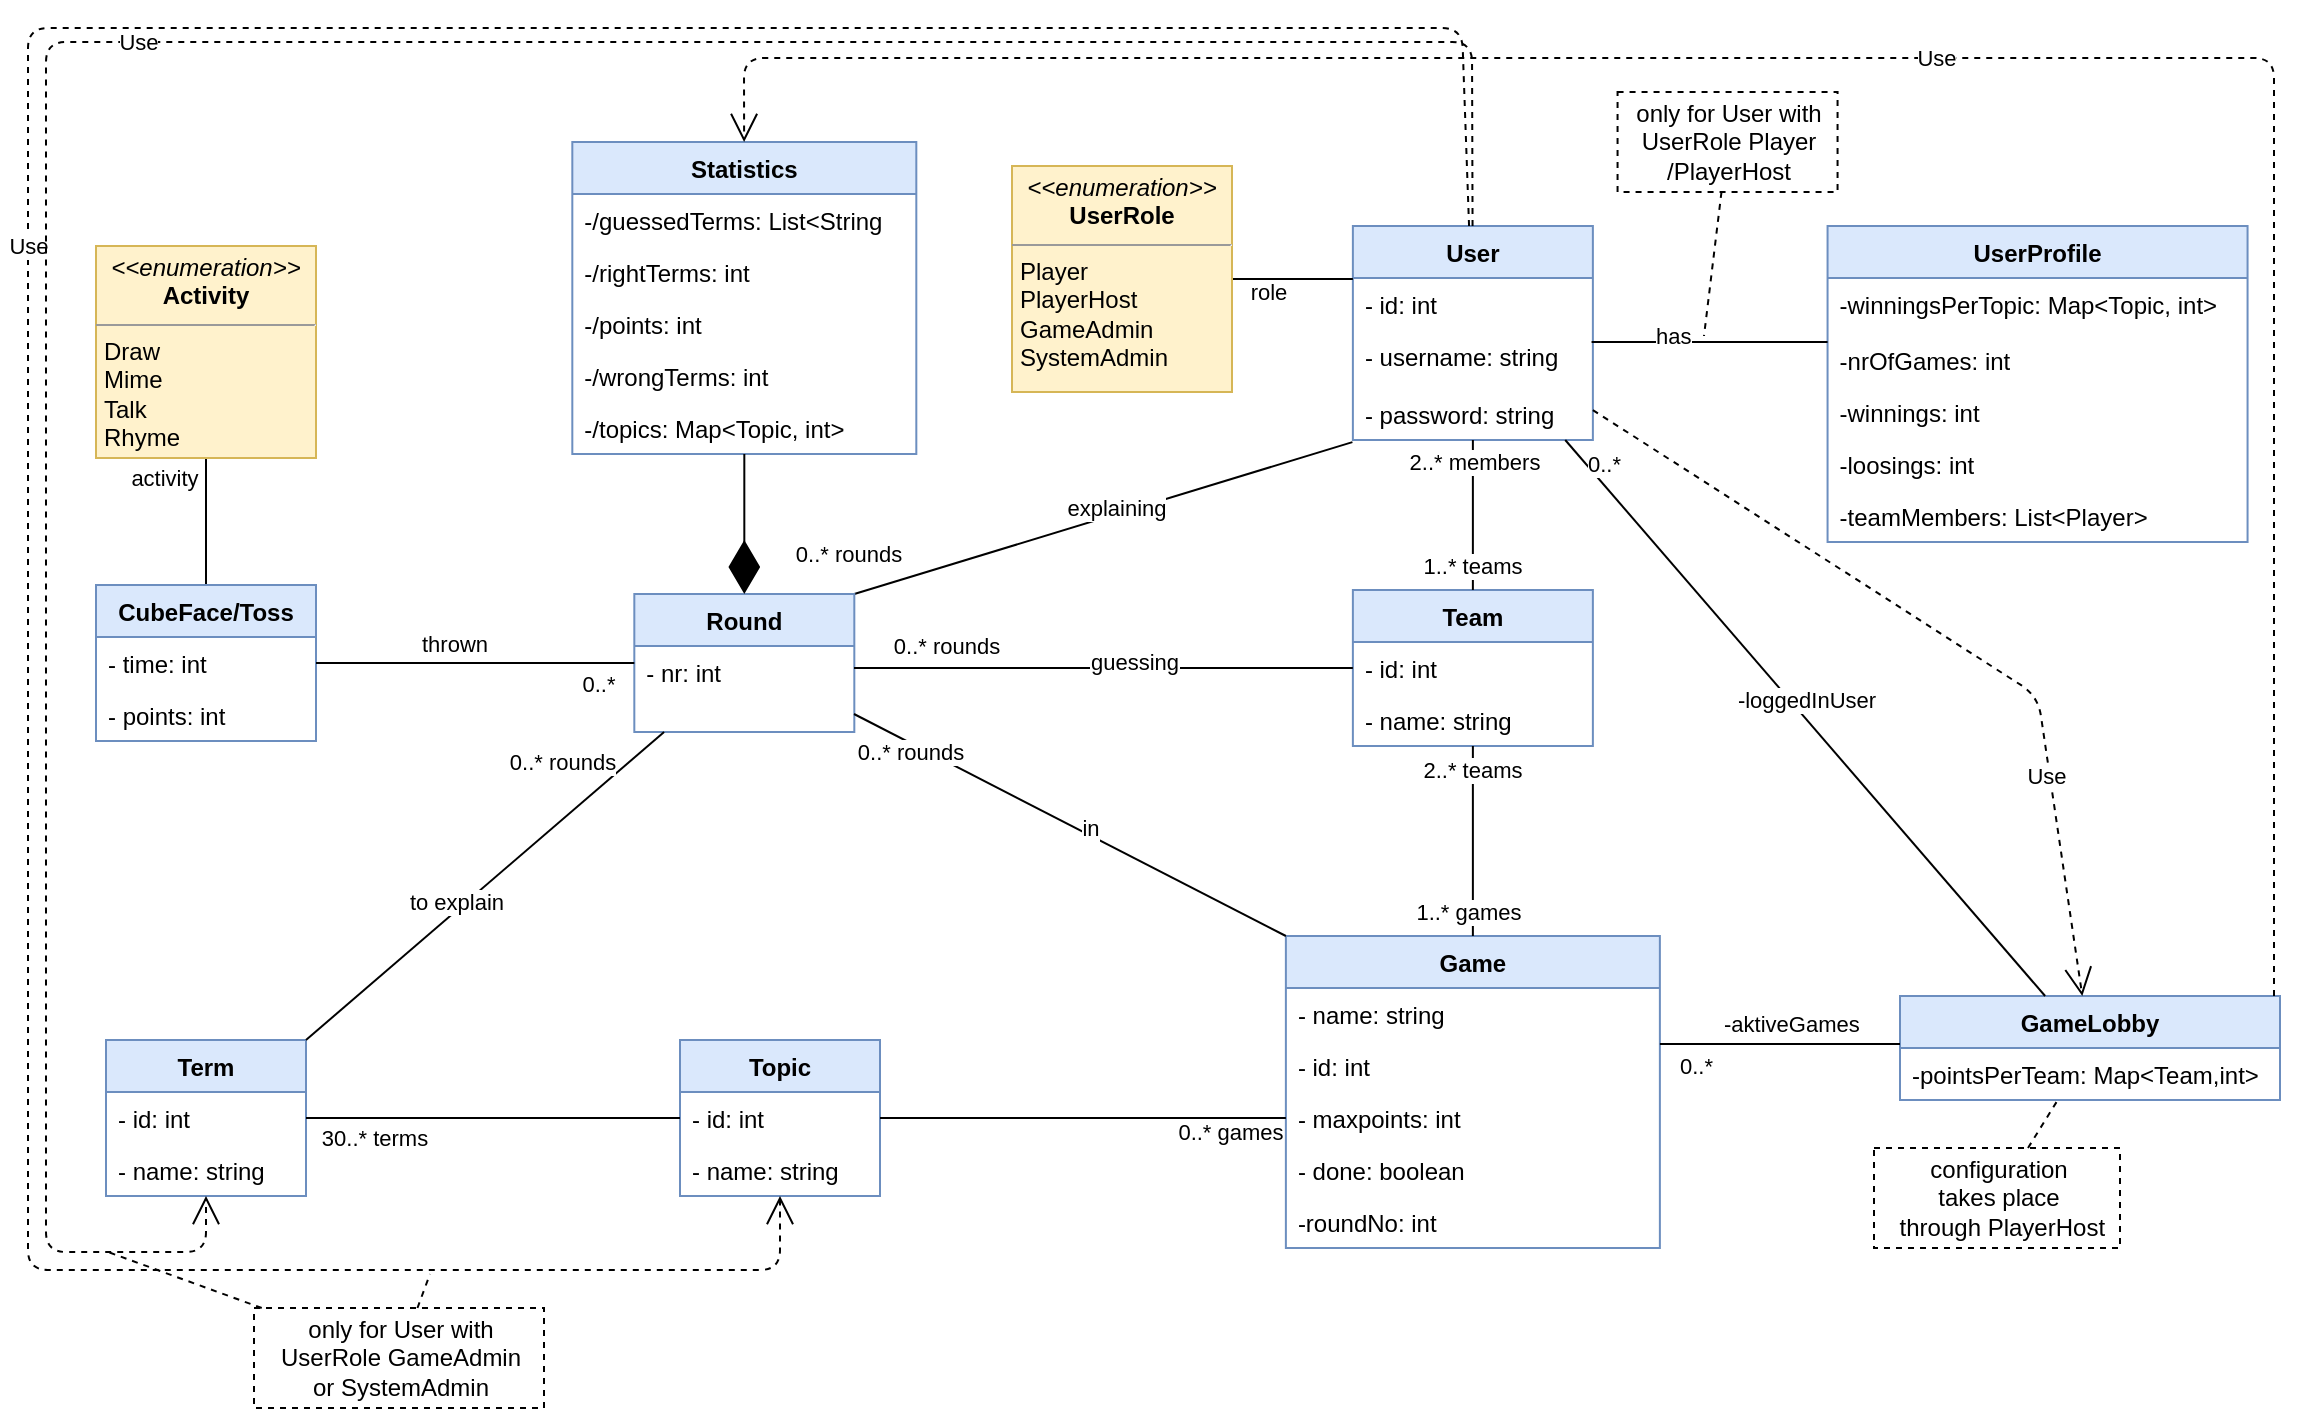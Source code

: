 <mxfile version="14.4.9" type="device"><diagram id="x_NA4deysEJHLA-lDIzr" name="Seite-1"><mxGraphModel dx="1422" dy="707" grid="0" gridSize="10" guides="1" tooltips="1" connect="1" arrows="1" fold="1" page="1" pageScale="1" pageWidth="1169" pageHeight="827" math="0" shadow="0"><root><mxCell id="0"/><mxCell id="1" parent="0"/><mxCell id="78UvX9WIQL5GHPiApA8K-1" value="User" style="swimlane;fontStyle=1;childLayout=stackLayout;horizontal=1;startSize=26;fillColor=#dae8fc;horizontalStack=0;resizeParent=1;resizeParentMax=0;resizeLast=0;collapsible=1;marginBottom=0;strokeColor=#6c8ebf;" parent="1" vertex="1"><mxGeometry x="688.44" y="123" width="120" height="107" as="geometry"/></mxCell><mxCell id="78UvX9WIQL5GHPiApA8K-2" value="- id: int" style="text;strokeColor=none;fillColor=none;align=left;verticalAlign=top;spacingLeft=4;spacingRight=4;overflow=hidden;rotatable=0;points=[[0,0.5],[1,0.5]];portConstraint=eastwest;" parent="78UvX9WIQL5GHPiApA8K-1" vertex="1"><mxGeometry y="26" width="120" height="26" as="geometry"/></mxCell><mxCell id="78UvX9WIQL5GHPiApA8K-3" value="- username: string" style="text;strokeColor=none;fillColor=none;align=left;verticalAlign=top;spacingLeft=4;spacingRight=4;overflow=hidden;rotatable=0;points=[[0,0.5],[1,0.5]];portConstraint=eastwest;" parent="78UvX9WIQL5GHPiApA8K-1" vertex="1"><mxGeometry y="52" width="120" height="29" as="geometry"/></mxCell><mxCell id="78UvX9WIQL5GHPiApA8K-4" value="- password: string" style="text;strokeColor=none;fillColor=none;align=left;verticalAlign=top;spacingLeft=4;spacingRight=4;overflow=hidden;rotatable=0;points=[[0,0.5],[1,0.5]];portConstraint=eastwest;" parent="78UvX9WIQL5GHPiApA8K-1" vertex="1"><mxGeometry y="81" width="120" height="26" as="geometry"/></mxCell><mxCell id="78UvX9WIQL5GHPiApA8K-37" style="edgeStyle=orthogonalEdgeStyle;rounded=0;orthogonalLoop=1;jettySize=auto;html=1;endArrow=none;endFill=0;" parent="1" source="78UvX9WIQL5GHPiApA8K-9" target="78UvX9WIQL5GHPiApA8K-1" edge="1"><mxGeometry relative="1" as="geometry"><Array as="points"><mxPoint x="571" y="177"/><mxPoint x="571" y="177"/></Array><mxPoint x="583.78" y="175" as="sourcePoint"/></mxGeometry></mxCell><mxCell id="78UvX9WIQL5GHPiApA8K-73" value="role" style="edgeLabel;html=1;align=center;verticalAlign=middle;resizable=0;points=[];" parent="78UvX9WIQL5GHPiApA8K-37" vertex="1" connectable="0"><mxGeometry x="-0.604" y="-1" relative="1" as="geometry"><mxPoint x="6" y="5" as="offset"/></mxGeometry></mxCell><mxCell id="78UvX9WIQL5GHPiApA8K-9" value="&lt;p style=&quot;margin: 0px ; margin-top: 4px ; text-align: center&quot;&gt;&lt;i&gt;&amp;lt;&amp;lt;enumeration&amp;gt;&amp;gt;&lt;/i&gt;&lt;br&gt;&lt;b&gt;UserRole&lt;/b&gt;&lt;/p&gt;&lt;hr size=&quot;1&quot;&gt;&lt;p style=&quot;margin: 0px ; margin-left: 4px&quot;&gt;Player&lt;/p&gt;&lt;p style=&quot;margin: 0px ; margin-left: 4px&quot;&gt;PlayerHost&lt;/p&gt;&lt;p style=&quot;margin: 0px ; margin-left: 4px&quot;&gt;GameAdmin&lt;/p&gt;&lt;p style=&quot;margin: 0px ; margin-left: 4px&quot;&gt;SystemAdmin&lt;/p&gt;" style="verticalAlign=top;align=left;overflow=fill;fontSize=12;fontFamily=Helvetica;html=1;fillColor=#fff2cc;strokeColor=#d6b656;" parent="1" vertex="1"><mxGeometry x="518" y="93" width="110" height="113" as="geometry"/></mxCell><mxCell id="78UvX9WIQL5GHPiApA8K-57" style="edgeStyle=none;orthogonalLoop=1;jettySize=auto;html=1;endArrow=none;endFill=0;" parent="1" source="78UvX9WIQL5GHPiApA8K-10" target="78UvX9WIQL5GHPiApA8K-32" edge="1"><mxGeometry relative="1" as="geometry"/></mxCell><mxCell id="78UvX9WIQL5GHPiApA8K-58" value="activity" style="edgeLabel;html=1;align=center;verticalAlign=middle;resizable=0;points=[];" parent="78UvX9WIQL5GHPiApA8K-57" vertex="1" connectable="0"><mxGeometry x="-0.566" y="1" relative="1" as="geometry"><mxPoint x="-22.16" y="-4" as="offset"/></mxGeometry></mxCell><mxCell id="78UvX9WIQL5GHPiApA8K-10" value="&lt;p style=&quot;margin: 0px ; margin-top: 4px ; text-align: center&quot;&gt;&lt;i&gt;&amp;lt;&amp;lt;enumeration&amp;gt;&amp;gt;&lt;/i&gt;&lt;br&gt;&lt;b&gt;Activity&lt;/b&gt;&lt;/p&gt;&lt;hr size=&quot;1&quot;&gt;&lt;p style=&quot;margin: 0px ; margin-left: 4px&quot;&gt;Draw&lt;br&gt;Mime&lt;/p&gt;&lt;p style=&quot;margin: 0px ; margin-left: 4px&quot;&gt;Talk&lt;/p&gt;&lt;p style=&quot;margin: 0px ; margin-left: 4px&quot;&gt;Rhyme&lt;/p&gt;" style="verticalAlign=top;align=left;overflow=fill;fontSize=12;fontFamily=Helvetica;html=1;fillColor=#fff2cc;strokeColor=#d6b656;" parent="1" vertex="1"><mxGeometry x="60.0" y="133" width="110" height="106" as="geometry"/></mxCell><mxCell id="78UvX9WIQL5GHPiApA8K-11" value="Team" style="swimlane;fontStyle=1;childLayout=stackLayout;horizontal=1;startSize=26;fillColor=#dae8fc;horizontalStack=0;resizeParent=1;resizeParentMax=0;resizeLast=0;collapsible=1;marginBottom=0;strokeColor=#6c8ebf;" parent="1" vertex="1"><mxGeometry x="688.44" y="305" width="120" height="78" as="geometry"/></mxCell><mxCell id="78UvX9WIQL5GHPiApA8K-12" value="- id: int" style="text;strokeColor=none;fillColor=none;align=left;verticalAlign=top;spacingLeft=4;spacingRight=4;overflow=hidden;rotatable=0;points=[[0,0.5],[1,0.5]];portConstraint=eastwest;" parent="78UvX9WIQL5GHPiApA8K-11" vertex="1"><mxGeometry y="26" width="120" height="26" as="geometry"/></mxCell><mxCell id="78UvX9WIQL5GHPiApA8K-13" value="- name: string" style="text;strokeColor=none;fillColor=none;align=left;verticalAlign=top;spacingLeft=4;spacingRight=4;overflow=hidden;rotatable=0;points=[[0,0.5],[1,0.5]];portConstraint=eastwest;" parent="78UvX9WIQL5GHPiApA8K-11" vertex="1"><mxGeometry y="52" width="120" height="26" as="geometry"/></mxCell><mxCell id="78UvX9WIQL5GHPiApA8K-15" value="Game" style="swimlane;fontStyle=1;childLayout=stackLayout;horizontal=1;startSize=26;fillColor=#dae8fc;horizontalStack=0;resizeParent=1;resizeParentMax=0;resizeLast=0;collapsible=1;marginBottom=0;strokeColor=#6c8ebf;" parent="1" vertex="1"><mxGeometry x="654.94" y="478" width="187" height="156" as="geometry"/></mxCell><mxCell id="78UvX9WIQL5GHPiApA8K-17" value="- name: string" style="text;strokeColor=none;fillColor=none;align=left;verticalAlign=top;spacingLeft=4;spacingRight=4;overflow=hidden;rotatable=0;points=[[0,0.5],[1,0.5]];portConstraint=eastwest;" parent="78UvX9WIQL5GHPiApA8K-15" vertex="1"><mxGeometry y="26" width="187" height="26" as="geometry"/></mxCell><mxCell id="78UvX9WIQL5GHPiApA8K-16" value="- id: int" style="text;strokeColor=none;fillColor=none;align=left;verticalAlign=top;spacingLeft=4;spacingRight=4;overflow=hidden;rotatable=0;points=[[0,0.5],[1,0.5]];portConstraint=eastwest;" parent="78UvX9WIQL5GHPiApA8K-15" vertex="1"><mxGeometry y="52" width="187" height="26" as="geometry"/></mxCell><mxCell id="78UvX9WIQL5GHPiApA8K-18" value="- maxpoints: int" style="text;strokeColor=none;fillColor=none;align=left;verticalAlign=top;spacingLeft=4;spacingRight=4;overflow=hidden;rotatable=0;points=[[0,0.5],[1,0.5]];portConstraint=eastwest;" parent="78UvX9WIQL5GHPiApA8K-15" vertex="1"><mxGeometry y="78" width="187" height="26" as="geometry"/></mxCell><mxCell id="78UvX9WIQL5GHPiApA8K-19" value="- done: boolean" style="text;strokeColor=none;fillColor=none;align=left;verticalAlign=top;spacingLeft=4;spacingRight=4;overflow=hidden;rotatable=0;points=[[0,0.5],[1,0.5]];portConstraint=eastwest;" parent="78UvX9WIQL5GHPiApA8K-15" vertex="1"><mxGeometry y="104" width="187" height="26" as="geometry"/></mxCell><mxCell id="kWWr2eibAgtma6J2iYy3-29" value="-roundNo: int" style="text;align=left;verticalAlign=top;spacingLeft=4;spacingRight=4;overflow=hidden;rotatable=0;points=[[0,0.5],[1,0.5]];portConstraint=eastwest;dashed=1;" parent="78UvX9WIQL5GHPiApA8K-15" vertex="1"><mxGeometry y="130" width="187" height="26" as="geometry"/></mxCell><mxCell id="78UvX9WIQL5GHPiApA8K-38" style="orthogonalLoop=1;jettySize=auto;html=1;endArrow=none;endFill=0;exitX=1;exitY=0;exitDx=0;exitDy=0;entryX=-0.002;entryY=1.041;entryDx=0;entryDy=0;entryPerimeter=0;startArrow=none;startFill=0;" parent="1" source="78UvX9WIQL5GHPiApA8K-20" target="78UvX9WIQL5GHPiApA8K-4" edge="1"><mxGeometry relative="1" as="geometry"><mxPoint x="585.16" y="244" as="targetPoint"/></mxGeometry></mxCell><mxCell id="78UvX9WIQL5GHPiApA8K-39" value="explaining" style="edgeLabel;html=1;align=center;verticalAlign=middle;resizable=0;points=[];" parent="78UvX9WIQL5GHPiApA8K-38" vertex="1" connectable="0"><mxGeometry x="-0.118" relative="1" as="geometry"><mxPoint x="20.84" y="-9.46" as="offset"/></mxGeometry></mxCell><mxCell id="78UvX9WIQL5GHPiApA8K-41" value="0..* rounds" style="edgeLabel;html=1;align=center;verticalAlign=middle;resizable=0;points=[];" parent="78UvX9WIQL5GHPiApA8K-38" vertex="1" connectable="0"><mxGeometry x="-0.835" y="1" relative="1" as="geometry"><mxPoint x="-23.91" y="-12.63" as="offset"/></mxGeometry></mxCell><mxCell id="78UvX9WIQL5GHPiApA8K-20" value="Round" style="swimlane;fontStyle=1;childLayout=stackLayout;horizontal=1;startSize=26;fillColor=#dae8fc;horizontalStack=0;resizeParent=1;resizeParentMax=0;resizeLast=0;collapsible=1;marginBottom=0;strokeColor=#6c8ebf;" parent="1" vertex="1"><mxGeometry x="329.16" y="307" width="110" height="69" as="geometry"/></mxCell><mxCell id="78UvX9WIQL5GHPiApA8K-21" value="- nr: int" style="text;strokeColor=none;fillColor=none;align=left;verticalAlign=top;spacingLeft=4;spacingRight=4;overflow=hidden;rotatable=0;points=[[0,0.5],[1,0.5]];portConstraint=eastwest;" parent="78UvX9WIQL5GHPiApA8K-20" vertex="1"><mxGeometry y="26" width="110" height="43" as="geometry"/></mxCell><mxCell id="78UvX9WIQL5GHPiApA8K-26" value="Term" style="swimlane;fontStyle=1;childLayout=stackLayout;horizontal=1;startSize=26;fillColor=#dae8fc;horizontalStack=0;resizeParent=1;resizeParentMax=0;resizeLast=0;collapsible=1;marginBottom=0;strokeColor=#6c8ebf;" parent="1" vertex="1"><mxGeometry x="65" y="530" width="100" height="78" as="geometry"/></mxCell><mxCell id="78UvX9WIQL5GHPiApA8K-27" value="- id: int" style="text;strokeColor=none;fillColor=none;align=left;verticalAlign=top;spacingLeft=4;spacingRight=4;overflow=hidden;rotatable=0;points=[[0,0.5],[1,0.5]];portConstraint=eastwest;" parent="78UvX9WIQL5GHPiApA8K-26" vertex="1"><mxGeometry y="26" width="100" height="26" as="geometry"/></mxCell><mxCell id="78UvX9WIQL5GHPiApA8K-28" value="- name: string" style="text;strokeColor=none;fillColor=none;align=left;verticalAlign=top;spacingLeft=4;spacingRight=4;overflow=hidden;rotatable=0;points=[[0,0.5],[1,0.5]];portConstraint=eastwest;" parent="78UvX9WIQL5GHPiApA8K-26" vertex="1"><mxGeometry y="52" width="100" height="26" as="geometry"/></mxCell><mxCell id="78UvX9WIQL5GHPiApA8K-29" value="Topic" style="swimlane;fontStyle=1;childLayout=stackLayout;horizontal=1;startSize=26;fillColor=#dae8fc;horizontalStack=0;resizeParent=1;resizeParentMax=0;resizeLast=0;collapsible=1;marginBottom=0;strokeColor=#6c8ebf;" parent="1" vertex="1"><mxGeometry x="352.0" y="530" width="100" height="78" as="geometry"/></mxCell><mxCell id="78UvX9WIQL5GHPiApA8K-30" value="- id: int" style="text;strokeColor=none;fillColor=none;align=left;verticalAlign=top;spacingLeft=4;spacingRight=4;overflow=hidden;rotatable=0;points=[[0,0.5],[1,0.5]];portConstraint=eastwest;" parent="78UvX9WIQL5GHPiApA8K-29" vertex="1"><mxGeometry y="26" width="100" height="26" as="geometry"/></mxCell><mxCell id="78UvX9WIQL5GHPiApA8K-31" value="- name: string" style="text;strokeColor=none;fillColor=none;align=left;verticalAlign=top;spacingLeft=4;spacingRight=4;overflow=hidden;rotatable=0;points=[[0,0.5],[1,0.5]];portConstraint=eastwest;" parent="78UvX9WIQL5GHPiApA8K-29" vertex="1"><mxGeometry y="52" width="100" height="26" as="geometry"/></mxCell><mxCell id="78UvX9WIQL5GHPiApA8K-32" value="CubeFace/Toss" style="swimlane;fontStyle=1;childLayout=stackLayout;horizontal=1;startSize=26;fillColor=#dae8fc;horizontalStack=0;resizeParent=1;resizeParentMax=0;resizeLast=0;collapsible=1;marginBottom=0;strokeColor=#6c8ebf;" parent="1" vertex="1"><mxGeometry x="60.0" y="302.5" width="110" height="78" as="geometry"/></mxCell><mxCell id="78UvX9WIQL5GHPiApA8K-33" value="- time: int" style="text;strokeColor=none;fillColor=none;align=left;verticalAlign=top;spacingLeft=4;spacingRight=4;overflow=hidden;rotatable=0;points=[[0,0.5],[1,0.5]];portConstraint=eastwest;" parent="78UvX9WIQL5GHPiApA8K-32" vertex="1"><mxGeometry y="26" width="110" height="26" as="geometry"/></mxCell><mxCell id="78UvX9WIQL5GHPiApA8K-34" value="- points: int" style="text;strokeColor=none;fillColor=none;align=left;verticalAlign=top;spacingLeft=4;spacingRight=4;overflow=hidden;rotatable=0;points=[[0,0.5],[1,0.5]];portConstraint=eastwest;" parent="78UvX9WIQL5GHPiApA8K-32" vertex="1"><mxGeometry y="52" width="110" height="26" as="geometry"/></mxCell><mxCell id="78UvX9WIQL5GHPiApA8K-42" style="edgeStyle=none;orthogonalLoop=1;jettySize=auto;html=1;endArrow=none;endFill=0;startArrow=none;startFill=0;" parent="1" target="78UvX9WIQL5GHPiApA8K-12" edge="1"><mxGeometry relative="1" as="geometry"><mxPoint x="439" y="344" as="sourcePoint"/><Array as="points"/></mxGeometry></mxCell><mxCell id="78UvX9WIQL5GHPiApA8K-43" value="guessing" style="edgeLabel;html=1;align=center;verticalAlign=middle;resizable=0;points=[];" parent="78UvX9WIQL5GHPiApA8K-42" vertex="1" connectable="0"><mxGeometry x="-0.153" y="-1" relative="1" as="geometry"><mxPoint x="34" y="-4" as="offset"/></mxGeometry></mxCell><mxCell id="78UvX9WIQL5GHPiApA8K-44" value="0..* rounds" style="edgeLabel;html=1;align=center;verticalAlign=middle;resizable=0;points=[];" parent="78UvX9WIQL5GHPiApA8K-42" vertex="1" connectable="0"><mxGeometry x="-0.88" y="-1" relative="1" as="geometry"><mxPoint x="31" y="-12" as="offset"/></mxGeometry></mxCell><mxCell id="78UvX9WIQL5GHPiApA8K-46" style="edgeStyle=none;orthogonalLoop=1;jettySize=auto;html=1;entryX=0;entryY=0;entryDx=0;entryDy=0;endArrow=none;endFill=0;startArrow=none;startFill=0;" parent="1" target="78UvX9WIQL5GHPiApA8K-15" edge="1"><mxGeometry relative="1" as="geometry"><mxPoint x="439" y="367" as="sourcePoint"/></mxGeometry></mxCell><mxCell id="78UvX9WIQL5GHPiApA8K-47" value="in" style="edgeLabel;html=1;align=center;verticalAlign=middle;resizable=0;points=[];" parent="78UvX9WIQL5GHPiApA8K-46" vertex="1" connectable="0"><mxGeometry x="-0.076" relative="1" as="geometry"><mxPoint x="18.39" y="5.8" as="offset"/></mxGeometry></mxCell><mxCell id="78UvX9WIQL5GHPiApA8K-48" value="0..* rounds" style="edgeLabel;html=1;align=center;verticalAlign=middle;resizable=0;points=[];" parent="78UvX9WIQL5GHPiApA8K-46" vertex="1" connectable="0"><mxGeometry x="-0.778" y="1" relative="1" as="geometry"><mxPoint x="2.91" y="7.17" as="offset"/></mxGeometry></mxCell><mxCell id="78UvX9WIQL5GHPiApA8K-50" style="edgeStyle=none;orthogonalLoop=1;jettySize=auto;html=1;entryX=0.5;entryY=0;entryDx=0;entryDy=0;endArrow=none;endFill=0;" parent="1" source="78UvX9WIQL5GHPiApA8K-13" target="78UvX9WIQL5GHPiApA8K-15" edge="1"><mxGeometry relative="1" as="geometry"/></mxCell><mxCell id="78UvX9WIQL5GHPiApA8K-52" value="1..* games" style="edgeLabel;html=1;align=center;verticalAlign=middle;resizable=0;points=[];" parent="78UvX9WIQL5GHPiApA8K-50" vertex="1" connectable="0"><mxGeometry x="0.697" y="2" relative="1" as="geometry"><mxPoint x="-5" y="2" as="offset"/></mxGeometry></mxCell><mxCell id="78UvX9WIQL5GHPiApA8K-53" value="2..* teams" style="edgeLabel;html=1;align=center;verticalAlign=middle;resizable=0;points=[];" parent="78UvX9WIQL5GHPiApA8K-50" vertex="1" connectable="0"><mxGeometry x="-0.688" y="-1" relative="1" as="geometry"><mxPoint y="-3" as="offset"/></mxGeometry></mxCell><mxCell id="78UvX9WIQL5GHPiApA8K-54" style="edgeStyle=none;orthogonalLoop=1;jettySize=auto;html=1;entryX=0.5;entryY=0;entryDx=0;entryDy=0;endArrow=none;endFill=0;" parent="1" source="78UvX9WIQL5GHPiApA8K-4" target="78UvX9WIQL5GHPiApA8K-11" edge="1"><mxGeometry relative="1" as="geometry"/></mxCell><mxCell id="78UvX9WIQL5GHPiApA8K-55" value="2..* members" style="edgeLabel;html=1;align=center;verticalAlign=middle;resizable=0;points=[];" parent="78UvX9WIQL5GHPiApA8K-54" vertex="1" connectable="0"><mxGeometry x="-0.723" relative="1" as="geometry"><mxPoint as="offset"/></mxGeometry></mxCell><mxCell id="78UvX9WIQL5GHPiApA8K-56" value="1..* teams" style="edgeLabel;html=1;align=center;verticalAlign=middle;resizable=0;points=[];" parent="78UvX9WIQL5GHPiApA8K-54" vertex="1" connectable="0"><mxGeometry x="0.68" y="-1" relative="1" as="geometry"><mxPoint as="offset"/></mxGeometry></mxCell><mxCell id="78UvX9WIQL5GHPiApA8K-64" style="edgeStyle=none;orthogonalLoop=1;jettySize=auto;html=1;entryX=0;entryY=0.5;entryDx=0;entryDy=0;endArrow=none;endFill=0;startArrow=none;startFill=0;" parent="1" source="78UvX9WIQL5GHPiApA8K-27" target="78UvX9WIQL5GHPiApA8K-30" edge="1"><mxGeometry relative="1" as="geometry"/></mxCell><mxCell id="78UvX9WIQL5GHPiApA8K-65" value="30..* terms" style="edgeLabel;html=1;align=center;verticalAlign=middle;resizable=0;points=[];" parent="78UvX9WIQL5GHPiApA8K-64" vertex="1" connectable="0"><mxGeometry x="-0.604" relative="1" as="geometry"><mxPoint x="-3.33" y="10" as="offset"/></mxGeometry></mxCell><mxCell id="78UvX9WIQL5GHPiApA8K-68" style="edgeStyle=none;orthogonalLoop=1;jettySize=auto;html=1;entryX=1;entryY=0;entryDx=0;entryDy=0;endArrow=none;endFill=0;startArrow=none;startFill=0;" parent="1" source="78UvX9WIQL5GHPiApA8K-20" target="78UvX9WIQL5GHPiApA8K-26" edge="1"><mxGeometry relative="1" as="geometry"><mxPoint x="338.655" y="390" as="sourcePoint"/></mxGeometry></mxCell><mxCell id="78UvX9WIQL5GHPiApA8K-69" value="to explain" style="edgeLabel;html=1;align=center;verticalAlign=middle;resizable=0;points=[];" parent="78UvX9WIQL5GHPiApA8K-68" vertex="1" connectable="0"><mxGeometry x="-0.148" y="2" relative="1" as="geometry"><mxPoint x="-29.78" y="17.62" as="offset"/></mxGeometry></mxCell><mxCell id="78UvX9WIQL5GHPiApA8K-72" value="0..* rounds" style="edgeLabel;html=1;align=center;verticalAlign=middle;resizable=0;points=[];" parent="78UvX9WIQL5GHPiApA8K-68" vertex="1" connectable="0"><mxGeometry x="-0.778" y="-3" relative="1" as="geometry"><mxPoint x="-30" as="offset"/></mxGeometry></mxCell><mxCell id="kWWr2eibAgtma6J2iYy3-8" style="edgeStyle=none;orthogonalLoop=1;jettySize=auto;html=1;endArrow=none;endFill=0;startArrow=none;startFill=0;" parent="1" source="78UvX9WIQL5GHPiApA8K-32" target="78UvX9WIQL5GHPiApA8K-20" edge="1"><mxGeometry relative="1" as="geometry"><mxPoint x="170" y="353" as="sourcePoint"/><mxPoint x="339.16" y="353" as="targetPoint"/></mxGeometry></mxCell><mxCell id="kWWr2eibAgtma6J2iYy3-10" value="0..*" style="edgeLabel;html=1;align=center;verticalAlign=middle;resizable=0;points=[];" parent="kWWr2eibAgtma6J2iYy3-8" vertex="1" connectable="0"><mxGeometry x="0.588" y="2" relative="1" as="geometry"><mxPoint x="13.83" y="12" as="offset"/></mxGeometry></mxCell><mxCell id="kWWr2eibAgtma6J2iYy3-11" value="UserProfile" style="swimlane;fontStyle=1;childLayout=stackLayout;horizontal=1;startSize=26;fillColor=#dae8fc;horizontalStack=0;resizeParent=1;resizeParentMax=0;resizeLast=0;collapsible=1;marginBottom=0;strokeColor=#6c8ebf;" parent="1" vertex="1"><mxGeometry x="925.78" y="123" width="210" height="158" as="geometry"/></mxCell><mxCell id="kWWr2eibAgtma6J2iYy3-12" value="-winningsPerTopic: Map&lt;Topic, int&gt;&#xA;" style="text;strokeColor=none;fillColor=none;align=left;verticalAlign=top;spacingLeft=4;spacingRight=4;overflow=hidden;rotatable=0;points=[[0,0.5],[1,0.5]];portConstraint=eastwest;" parent="kWWr2eibAgtma6J2iYy3-11" vertex="1"><mxGeometry y="26" width="210" height="28" as="geometry"/></mxCell><mxCell id="kWWr2eibAgtma6J2iYy3-21" value="-nrOfGames: int" style="text;strokeColor=none;fillColor=none;align=left;verticalAlign=top;spacingLeft=4;spacingRight=4;overflow=hidden;rotatable=0;points=[[0,0.5],[1,0.5]];portConstraint=eastwest;dashed=1;" parent="kWWr2eibAgtma6J2iYy3-11" vertex="1"><mxGeometry y="54" width="210" height="26" as="geometry"/></mxCell><mxCell id="kWWr2eibAgtma6J2iYy3-23" value="-winnings: int" style="text;strokeColor=none;fillColor=none;align=left;verticalAlign=top;spacingLeft=4;spacingRight=4;overflow=hidden;rotatable=0;points=[[0,0.5],[1,0.5]];portConstraint=eastwest;dashed=1;" parent="kWWr2eibAgtma6J2iYy3-11" vertex="1"><mxGeometry y="80" width="210" height="26" as="geometry"/></mxCell><mxCell id="kWWr2eibAgtma6J2iYy3-25" value="-loosings: int" style="text;strokeColor=none;fillColor=none;align=left;verticalAlign=top;spacingLeft=4;spacingRight=4;overflow=hidden;rotatable=0;points=[[0,0.5],[1,0.5]];portConstraint=eastwest;dashed=1;" parent="kWWr2eibAgtma6J2iYy3-11" vertex="1"><mxGeometry y="106" width="210" height="26" as="geometry"/></mxCell><mxCell id="kWWr2eibAgtma6J2iYy3-24" value="-teamMembers: List&lt;Player&gt;" style="text;strokeColor=none;fillColor=none;align=left;verticalAlign=top;spacingLeft=4;spacingRight=4;overflow=hidden;rotatable=0;points=[[0,0.5],[1,0.5]];portConstraint=eastwest;dashed=1;" parent="kWWr2eibAgtma6J2iYy3-11" vertex="1"><mxGeometry y="132" width="210" height="26" as="geometry"/></mxCell><mxCell id="kWWr2eibAgtma6J2iYy3-18" value="&lt;div&gt;only for User with &lt;br&gt;&lt;/div&gt;&lt;div&gt;UserRole Player&lt;/div&gt;/PlayerHost" style="html=1;dashed=1;" parent="1" vertex="1"><mxGeometry x="820.78" y="56" width="110" height="50" as="geometry"/></mxCell><mxCell id="kWWr2eibAgtma6J2iYy3-20" value="" style="endArrow=none;endSize=12;dashed=1;html=1;endFill=0;" parent="1" source="kWWr2eibAgtma6J2iYy3-18" edge="1"><mxGeometry width="160" relative="1" as="geometry"><mxPoint x="820.78" y="100" as="sourcePoint"/><mxPoint x="864" y="178" as="targetPoint"/><Array as="points"/></mxGeometry></mxCell><mxCell id="kWWr2eibAgtma6J2iYy3-27" value="has" style="endArrow=none;endFill=0;html=1;edgeStyle=orthogonalEdgeStyle;align=left;verticalAlign=top;" parent="1" target="kWWr2eibAgtma6J2iYy3-21" edge="1"><mxGeometry x="-0.391" y="16" relative="1" as="geometry"><mxPoint x="812" y="181" as="sourcePoint"/><mxPoint x="714.78" y="401" as="targetPoint"/><Array as="points"><mxPoint x="805.78" y="181"/><mxPoint x="805.78" y="181"/></Array><mxPoint as="offset"/></mxGeometry></mxCell><mxCell id="kWWr2eibAgtma6J2iYy3-35" value="Statistics" style="swimlane;fontStyle=1;childLayout=stackLayout;horizontal=1;startSize=26;fillColor=#dae8fc;horizontalStack=0;resizeParent=1;resizeParentMax=0;resizeLast=0;collapsible=1;marginBottom=0;strokeColor=#6c8ebf;" parent="1" vertex="1"><mxGeometry x="298.16" y="81" width="172" height="156" as="geometry"/></mxCell><mxCell id="kWWr2eibAgtma6J2iYy3-36" value="-/guessedTerms: List&lt;String" style="text;strokeColor=none;fillColor=none;align=left;verticalAlign=top;spacingLeft=4;spacingRight=4;overflow=hidden;rotatable=0;points=[[0,0.5],[1,0.5]];portConstraint=eastwest;" parent="kWWr2eibAgtma6J2iYy3-35" vertex="1"><mxGeometry y="26" width="172" height="26" as="geometry"/></mxCell><mxCell id="kWWr2eibAgtma6J2iYy3-38" value="-/rightTerms: int" style="text;strokeColor=none;fillColor=none;align=left;verticalAlign=top;spacingLeft=4;spacingRight=4;overflow=hidden;rotatable=0;points=[[0,0.5],[1,0.5]];portConstraint=eastwest;" parent="kWWr2eibAgtma6J2iYy3-35" vertex="1"><mxGeometry y="52" width="172" height="26" as="geometry"/></mxCell><mxCell id="kWWr2eibAgtma6J2iYy3-37" value="-/points: int" style="text;strokeColor=none;fillColor=none;align=left;verticalAlign=top;spacingLeft=4;spacingRight=4;overflow=hidden;rotatable=0;points=[[0,0.5],[1,0.5]];portConstraint=eastwest;" parent="kWWr2eibAgtma6J2iYy3-35" vertex="1"><mxGeometry y="78" width="172" height="26" as="geometry"/></mxCell><mxCell id="kWWr2eibAgtma6J2iYy3-39" value="-/wrongTerms: int" style="text;strokeColor=none;fillColor=none;align=left;verticalAlign=top;spacingLeft=4;spacingRight=4;overflow=hidden;rotatable=0;points=[[0,0.5],[1,0.5]];portConstraint=eastwest;dashed=1;" parent="kWWr2eibAgtma6J2iYy3-35" vertex="1"><mxGeometry y="104" width="172" height="26" as="geometry"/></mxCell><mxCell id="kWWr2eibAgtma6J2iYy3-40" value="-/topics: Map&lt;Topic, int&gt;" style="text;strokeColor=none;fillColor=none;align=left;verticalAlign=top;spacingLeft=4;spacingRight=4;overflow=hidden;rotatable=0;points=[[0,0.5],[1,0.5]];portConstraint=eastwest;dashed=1;" parent="kWWr2eibAgtma6J2iYy3-35" vertex="1"><mxGeometry y="130" width="172" height="26" as="geometry"/></mxCell><mxCell id="kWWr2eibAgtma6J2iYy3-48" value="" style="endArrow=diamondThin;endFill=1;endSize=24;html=1;" parent="1" source="kWWr2eibAgtma6J2iYy3-35" target="78UvX9WIQL5GHPiApA8K-20" edge="1"><mxGeometry width="160" relative="1" as="geometry"><mxPoint x="860" y="725" as="sourcePoint"/><mxPoint x="1020" y="725" as="targetPoint"/></mxGeometry></mxCell><mxCell id="2rrnMifNEnG3qpOy6lXO-6" value="" style="html=1;verticalAlign=bottom;endArrow=none;endFill=0;entryX=0;entryY=0.5;entryDx=0;entryDy=0;startArrow=none;startFill=0;" parent="1" source="78UvX9WIQL5GHPiApA8K-29" target="78UvX9WIQL5GHPiApA8K-18" edge="1"><mxGeometry x="-0.704" y="-24" width="80" relative="1" as="geometry"><mxPoint x="544" y="389" as="sourcePoint"/><mxPoint x="655" y="563" as="targetPoint"/><mxPoint as="offset"/></mxGeometry></mxCell><mxCell id="2rrnMifNEnG3qpOy6lXO-36" value="0..* games" style="edgeLabel;html=1;align=center;verticalAlign=middle;resizable=0;points=[];" parent="2rrnMifNEnG3qpOy6lXO-6" vertex="1" connectable="0"><mxGeometry x="0.863" y="-7" relative="1" as="geometry"><mxPoint x="-14" as="offset"/></mxGeometry></mxCell><mxCell id="2rrnMifNEnG3qpOy6lXO-8" value="Use" style="endArrow=open;endSize=12;dashed=1;html=1;" parent="1" source="78UvX9WIQL5GHPiApA8K-1" target="78UvX9WIQL5GHPiApA8K-29" edge="1"><mxGeometry width="160" relative="1" as="geometry"><mxPoint x="454" y="389" as="sourcePoint"/><mxPoint x="614" y="389" as="targetPoint"/><Array as="points"><mxPoint x="743" y="24"/><mxPoint x="26" y="24"/><mxPoint x="26" y="645"/><mxPoint x="402" y="645"/></Array></mxGeometry></mxCell><mxCell id="2rrnMifNEnG3qpOy6lXO-9" value="Use" style="endArrow=open;endSize=12;dashed=1;html=1;" parent="1" source="78UvX9WIQL5GHPiApA8K-1" target="78UvX9WIQL5GHPiApA8K-26" edge="1"><mxGeometry width="160" relative="1" as="geometry"><mxPoint x="454" y="389" as="sourcePoint"/><mxPoint x="614" y="389" as="targetPoint"/><Array as="points"><mxPoint x="748" y="31"/><mxPoint x="35" y="31"/><mxPoint x="35" y="636"/><mxPoint x="115" y="636"/></Array></mxGeometry></mxCell><mxCell id="2rrnMifNEnG3qpOy6lXO-10" value="&lt;div&gt;only for User with &lt;br&gt;&lt;/div&gt;&lt;div&gt;UserRole GameAdmin &lt;br&gt;&lt;/div&gt;&lt;div&gt;or SystemAdmin&lt;br&gt;&lt;/div&gt;" style="html=1;dashed=1;" parent="1" vertex="1"><mxGeometry x="139" y="664" width="145" height="50" as="geometry"/></mxCell><mxCell id="2rrnMifNEnG3qpOy6lXO-12" value="" style="html=1;verticalAlign=bottom;endArrow=none;endFill=0;dashed=1;" parent="1" source="2rrnMifNEnG3qpOy6lXO-10" edge="1"><mxGeometry width="80" relative="1" as="geometry"><mxPoint x="494" y="389" as="sourcePoint"/><mxPoint x="227" y="647" as="targetPoint"/></mxGeometry></mxCell><mxCell id="2rrnMifNEnG3qpOy6lXO-13" value="" style="html=1;verticalAlign=bottom;endArrow=none;endFill=0;dashed=1;" parent="1" source="2rrnMifNEnG3qpOy6lXO-10" edge="1"><mxGeometry width="80" relative="1" as="geometry"><mxPoint x="216.535" y="665" as="sourcePoint"/><mxPoint x="66" y="636" as="targetPoint"/><Array as="points"/></mxGeometry></mxCell><mxCell id="2rrnMifNEnG3qpOy6lXO-20" value="GameLobby" style="swimlane;fontStyle=1;childLayout=stackLayout;horizontal=1;startSize=26;fillColor=#dae8fc;horizontalStack=0;resizeParent=1;resizeParentMax=0;resizeLast=0;collapsible=1;marginBottom=0;strokeColor=#6c8ebf;" parent="1" vertex="1"><mxGeometry x="962" y="508" width="190" height="52" as="geometry"/></mxCell><mxCell id="kWWr2eibAgtma6J2iYy3-26" value="-pointsPerTeam: Map&lt;Team,int&gt;" style="text;align=left;verticalAlign=top;spacingLeft=4;spacingRight=4;overflow=hidden;rotatable=0;points=[[0,0.5],[1,0.5]];portConstraint=eastwest;dashed=1;" parent="2rrnMifNEnG3qpOy6lXO-20" vertex="1"><mxGeometry y="26" width="190" height="26" as="geometry"/></mxCell><mxCell id="2rrnMifNEnG3qpOy6lXO-24" value="-loggedInUser" style="html=1;verticalAlign=bottom;endArrow=none;endFill=0;" parent="1" source="2rrnMifNEnG3qpOy6lXO-20" target="78UvX9WIQL5GHPiApA8K-1" edge="1"><mxGeometry width="80" relative="1" as="geometry"><mxPoint x="494" y="389" as="sourcePoint"/><mxPoint x="574" y="389" as="targetPoint"/></mxGeometry></mxCell><mxCell id="2rrnMifNEnG3qpOy6lXO-26" value="0..*" style="edgeLabel;resizable=0;html=1;align=left;verticalAlign=bottom;" parent="1" connectable="0" vertex="1"><mxGeometry x="812" y="181" as="geometry"><mxPoint x="-8" y="69" as="offset"/></mxGeometry></mxCell><mxCell id="2rrnMifNEnG3qpOy6lXO-29" value="-aktiveGames" style="endArrow=none;endFill=0;html=1;edgeStyle=orthogonalEdgeStyle;align=left;verticalAlign=top;startArrow=none;startFill=0;" parent="1" source="2rrnMifNEnG3qpOy6lXO-20" target="78UvX9WIQL5GHPiApA8K-15" edge="1"><mxGeometry x="0.499" y="-23" relative="1" as="geometry"><mxPoint x="454" y="389" as="sourcePoint"/><mxPoint x="614" y="389" as="targetPoint"/><Array as="points"><mxPoint x="873" y="532"/><mxPoint x="873" y="532"/></Array><mxPoint as="offset"/></mxGeometry></mxCell><mxCell id="2rrnMifNEnG3qpOy6lXO-32" value="0..*" style="edgeLabel;resizable=0;html=1;align=left;verticalAlign=bottom;" parent="1" connectable="0" vertex="1"><mxGeometry x="918" y="545" as="geometry"><mxPoint x="-68" y="6" as="offset"/></mxGeometry></mxCell><mxCell id="2rrnMifNEnG3qpOy6lXO-38" value="Use" style="endArrow=open;endSize=12;dashed=1;html=1;" parent="1" source="78UvX9WIQL5GHPiApA8K-1" target="2rrnMifNEnG3qpOy6lXO-20" edge="1"><mxGeometry x="0.465" y="-2" width="160" relative="1" as="geometry"><mxPoint x="454" y="389" as="sourcePoint"/><mxPoint x="614" y="389" as="targetPoint"/><Array as="points"><mxPoint x="1031" y="358"/></Array><mxPoint as="offset"/></mxGeometry></mxCell><mxCell id="2rrnMifNEnG3qpOy6lXO-39" value="Use" style="endArrow=open;endSize=12;dashed=1;html=1;" parent="1" source="2rrnMifNEnG3qpOy6lXO-20" target="kWWr2eibAgtma6J2iYy3-35" edge="1"><mxGeometry width="160" relative="1" as="geometry"><mxPoint x="454" y="389" as="sourcePoint"/><mxPoint x="614" y="389" as="targetPoint"/><Array as="points"><mxPoint x="1149" y="508"/><mxPoint x="1149" y="39"/><mxPoint x="384" y="39"/></Array></mxGeometry></mxCell><mxCell id="2rrnMifNEnG3qpOy6lXO-40" value="&lt;div&gt;configuration &lt;br&gt;&lt;/div&gt;&lt;div&gt;takes place&lt;/div&gt;&amp;nbsp;through PlayerHost" style="html=1;dashed=1;" parent="1" vertex="1"><mxGeometry x="949" y="584" width="123" height="50" as="geometry"/></mxCell><mxCell id="2rrnMifNEnG3qpOy6lXO-42" value="" style="html=1;verticalAlign=bottom;endArrow=none;endFill=0;dashed=1;" parent="1" source="2rrnMifNEnG3qpOy6lXO-40" target="2rrnMifNEnG3qpOy6lXO-20" edge="1"><mxGeometry width="80" relative="1" as="geometry"><mxPoint x="494" y="389" as="sourcePoint"/><mxPoint x="574" y="389" as="targetPoint"/></mxGeometry></mxCell><mxCell id="2rrnMifNEnG3qpOy6lXO-43" value="&lt;font style=&quot;font-size: 11px&quot;&gt;thrown&lt;/font&gt;" style="text;html=1;align=center;verticalAlign=middle;resizable=0;points=[];autosize=1;" parent="1" vertex="1"><mxGeometry x="216" y="323" width="45" height="18" as="geometry"/></mxCell></root></mxGraphModel></diagram></mxfile>